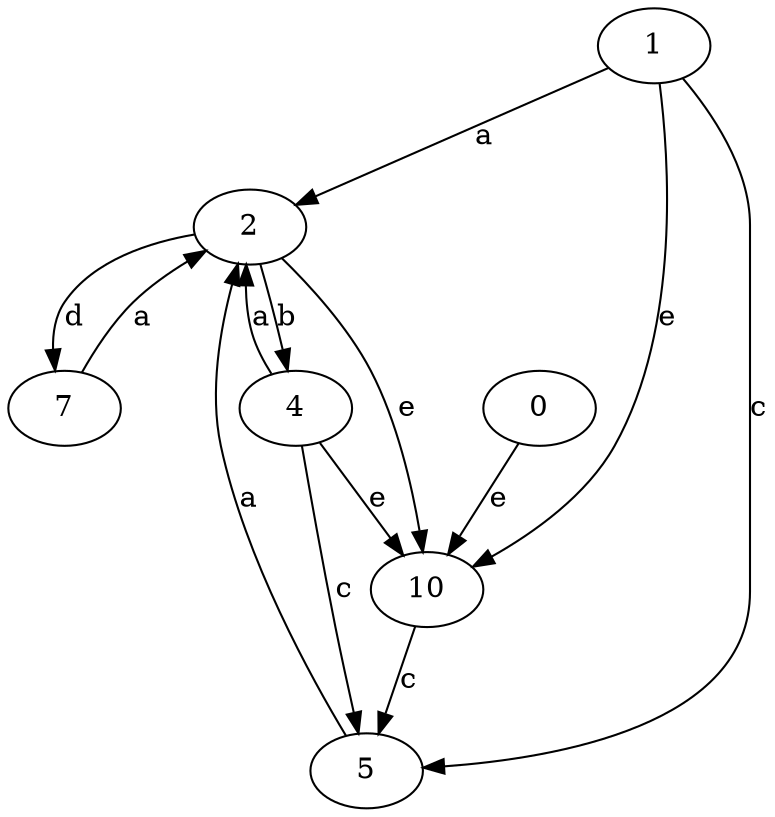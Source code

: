 strict digraph  {
2;
0;
1;
4;
5;
7;
10;
2 -> 4  [label=b];
2 -> 7  [label=d];
2 -> 10  [label=e];
0 -> 10  [label=e];
1 -> 2  [label=a];
1 -> 5  [label=c];
1 -> 10  [label=e];
4 -> 2  [label=a];
4 -> 5  [label=c];
4 -> 10  [label=e];
5 -> 2  [label=a];
7 -> 2  [label=a];
10 -> 5  [label=c];
}
